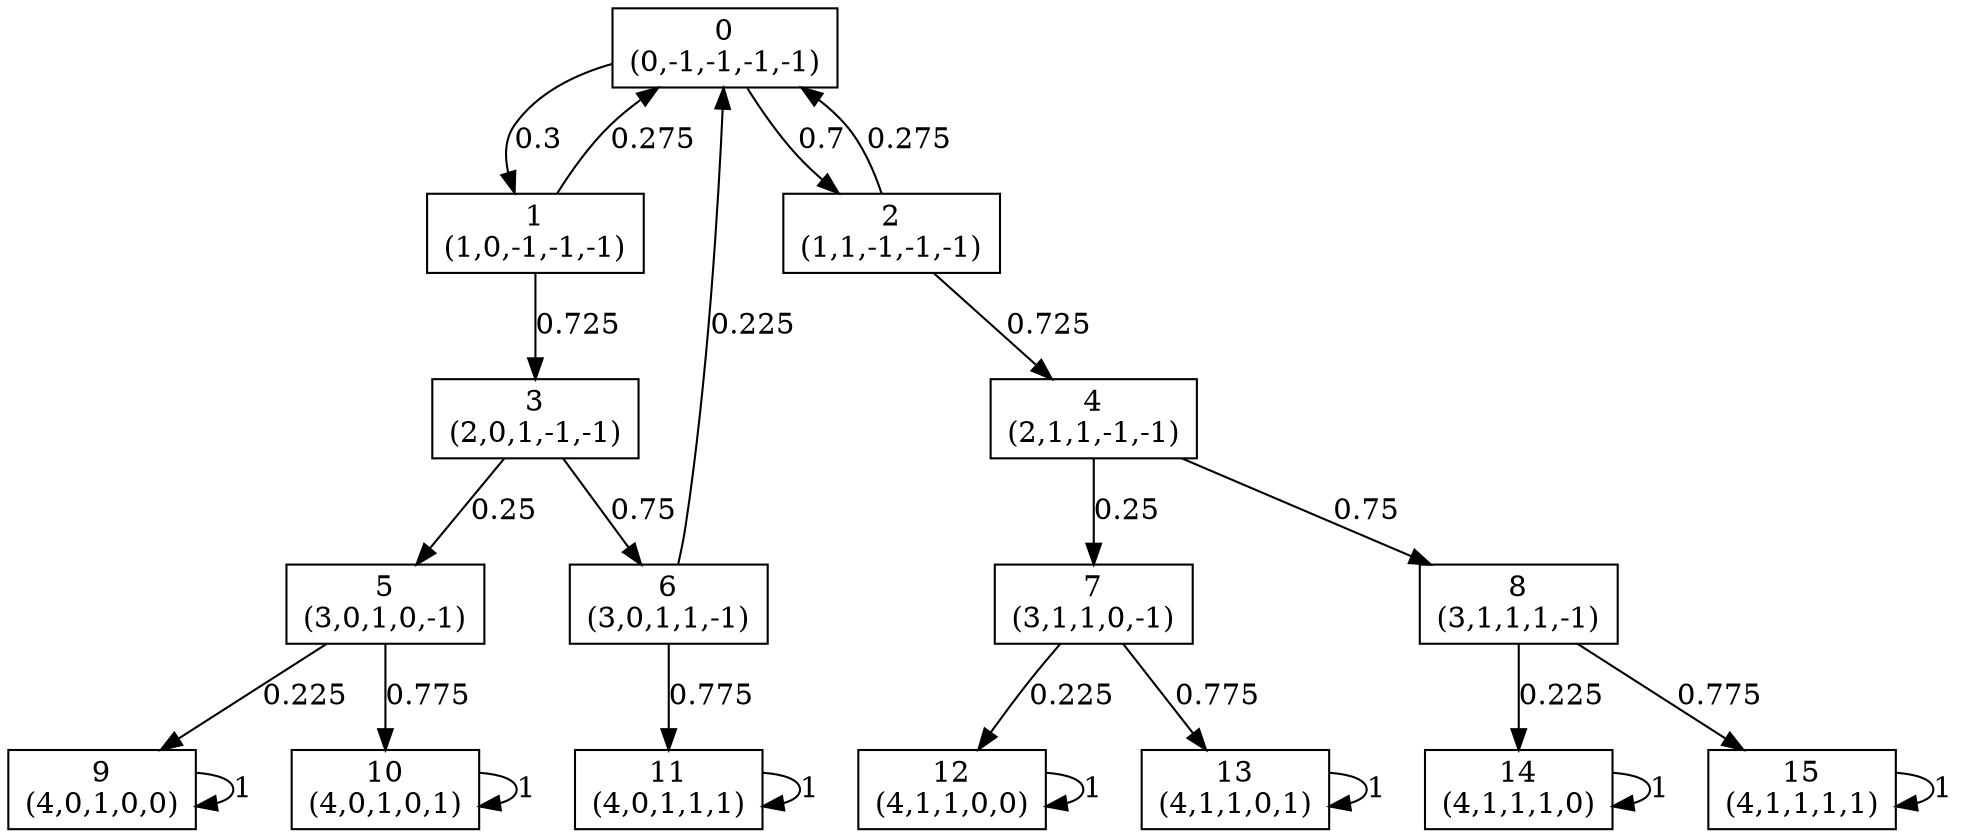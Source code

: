 digraph P {
node [shape=box];
0 -> 1 [ label="0.3" ];
0 -> 2 [ label="0.7" ];
1 -> 0 [ label="0.275" ];
1 -> 3 [ label="0.725" ];
2 -> 0 [ label="0.275" ];
2 -> 4 [ label="0.725" ];
3 -> 5 [ label="0.25" ];
3 -> 6 [ label="0.75" ];
4 -> 7 [ label="0.25" ];
4 -> 8 [ label="0.75" ];
5 -> 9 [ label="0.225" ];
5 -> 10 [ label="0.775" ];
6 -> 0 [ label="0.225" ];
6 -> 11 [ label="0.775" ];
7 -> 12 [ label="0.225" ];
7 -> 13 [ label="0.775" ];
8 -> 14 [ label="0.225" ];
8 -> 15 [ label="0.775" ];
9 -> 9 [ label="1" ];
10 -> 10 [ label="1" ];
11 -> 11 [ label="1" ];
12 -> 12 [ label="1" ];
13 -> 13 [ label="1" ];
14 -> 14 [ label="1" ];
15 -> 15 [ label="1" ];
0 [label="0\n(0,-1,-1,-1,-1)"];
1 [label="1\n(1,0,-1,-1,-1)"];
2 [label="2\n(1,1,-1,-1,-1)"];
3 [label="3\n(2,0,1,-1,-1)"];
4 [label="4\n(2,1,1,-1,-1)"];
5 [label="5\n(3,0,1,0,-1)"];
6 [label="6\n(3,0,1,1,-1)"];
7 [label="7\n(3,1,1,0,-1)"];
8 [label="8\n(3,1,1,1,-1)"];
9 [label="9\n(4,0,1,0,0)"];
10 [label="10\n(4,0,1,0,1)"];
11 [label="11\n(4,0,1,1,1)"];
12 [label="12\n(4,1,1,0,0)"];
13 [label="13\n(4,1,1,0,1)"];
14 [label="14\n(4,1,1,1,0)"];
15 [label="15\n(4,1,1,1,1)"];
}
